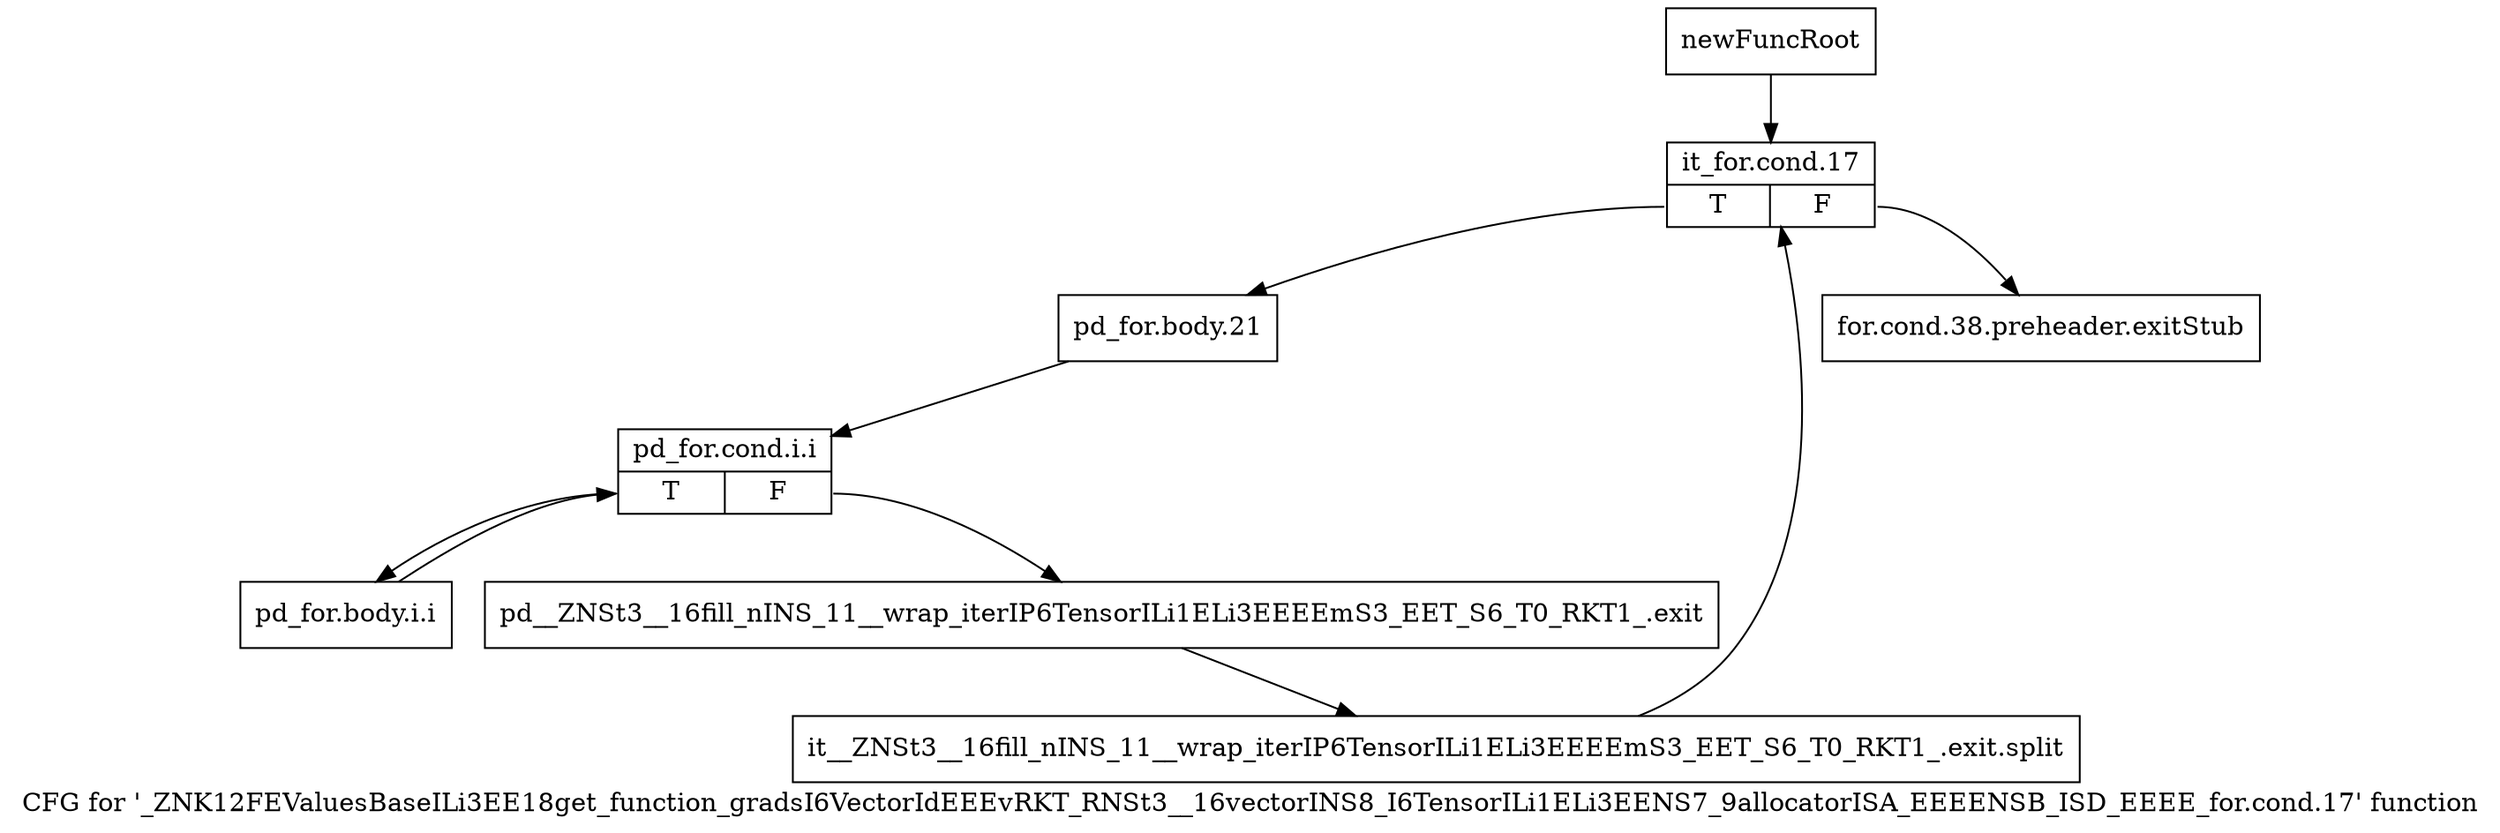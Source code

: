 digraph "CFG for '_ZNK12FEValuesBaseILi3EE18get_function_gradsI6VectorIdEEEvRKT_RNSt3__16vectorINS8_I6TensorILi1ELi3EENS7_9allocatorISA_EEEENSB_ISD_EEEE_for.cond.17' function" {
	label="CFG for '_ZNK12FEValuesBaseILi3EE18get_function_gradsI6VectorIdEEEvRKT_RNSt3__16vectorINS8_I6TensorILi1ELi3EENS7_9allocatorISA_EEEENSB_ISD_EEEE_for.cond.17' function";

	Node0x925e230 [shape=record,label="{newFuncRoot}"];
	Node0x925e230 -> Node0x925e2d0;
	Node0x925e280 [shape=record,label="{for.cond.38.preheader.exitStub}"];
	Node0x925e2d0 [shape=record,label="{it_for.cond.17|{<s0>T|<s1>F}}"];
	Node0x925e2d0:s0 -> Node0x925e320;
	Node0x925e2d0:s1 -> Node0x925e280;
	Node0x925e320 [shape=record,label="{pd_for.body.21}"];
	Node0x925e320 -> Node0x925e370;
	Node0x925e370 [shape=record,label="{pd_for.cond.i.i|{<s0>T|<s1>F}}"];
	Node0x925e370:s0 -> Node0x925e740;
	Node0x925e370:s1 -> Node0x925e6f0;
	Node0x925e6f0 [shape=record,label="{pd__ZNSt3__16fill_nINS_11__wrap_iterIP6TensorILi1ELi3EEEEmS3_EET_S6_T0_RKT1_.exit}"];
	Node0x925e6f0 -> Node0xb565d40;
	Node0xb565d40 [shape=record,label="{it__ZNSt3__16fill_nINS_11__wrap_iterIP6TensorILi1ELi3EEEEmS3_EET_S6_T0_RKT1_.exit.split}"];
	Node0xb565d40 -> Node0x925e2d0;
	Node0x925e740 [shape=record,label="{pd_for.body.i.i}"];
	Node0x925e740 -> Node0x925e370;
}
